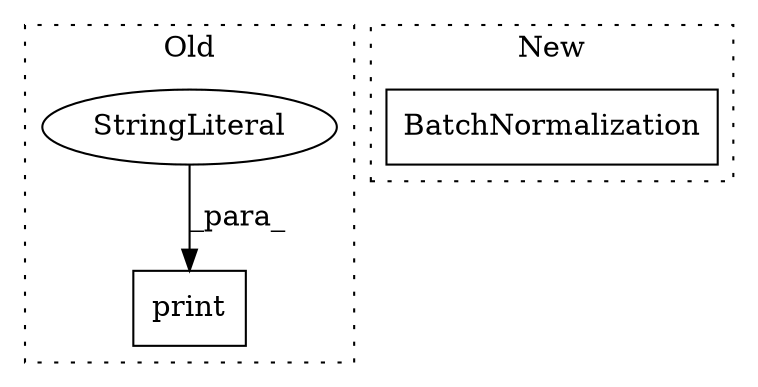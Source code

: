 digraph G {
subgraph cluster0 {
1 [label="print" a="32" s="4891,4939" l="6,1" shape="box"];
3 [label="StringLiteral" a="45" s="4897" l="12" shape="ellipse"];
label = "Old";
style="dotted";
}
subgraph cluster1 {
2 [label="BatchNormalization" a="32" s="5078,5107" l="19,1" shape="box"];
label = "New";
style="dotted";
}
3 -> 1 [label="_para_"];
}